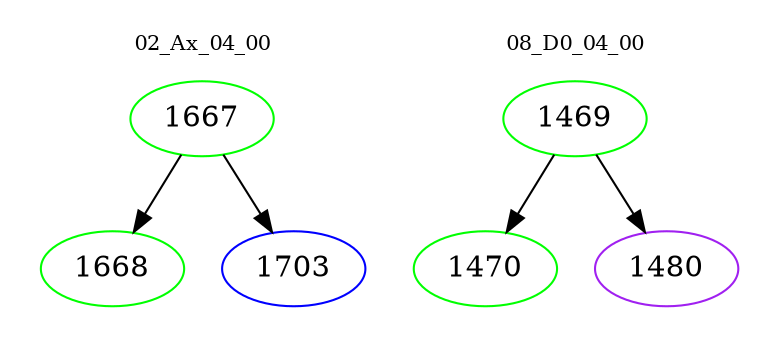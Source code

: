 digraph{
subgraph cluster_0 {
color = white
label = "02_Ax_04_00";
fontsize=10;
T0_1667 [label="1667", color="green"]
T0_1667 -> T0_1668 [color="black"]
T0_1668 [label="1668", color="green"]
T0_1667 -> T0_1703 [color="black"]
T0_1703 [label="1703", color="blue"]
}
subgraph cluster_1 {
color = white
label = "08_D0_04_00";
fontsize=10;
T1_1469 [label="1469", color="green"]
T1_1469 -> T1_1470 [color="black"]
T1_1470 [label="1470", color="green"]
T1_1469 -> T1_1480 [color="black"]
T1_1480 [label="1480", color="purple"]
}
}
